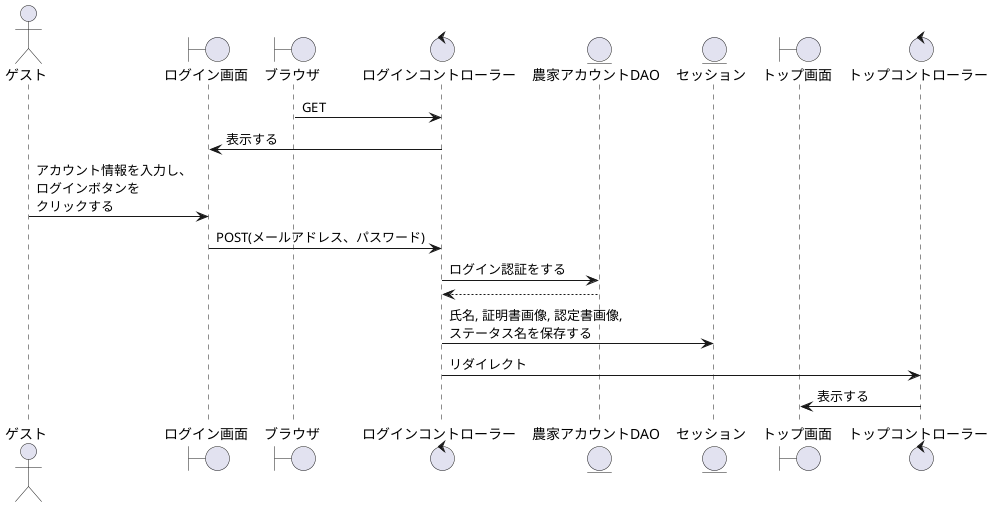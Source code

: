 @startuml ログイン

actor    "ゲスト" as act
boundary "ログイン画面" as Login
boundary "ブラウザ" as brz
control  "ログインコントローラー" as Approval_c
entity   "農家アカウントDAO" as Account
entity   "セッション" as sessyon
boundary "トップ画面" as Top
control  "トップコントローラー" as Completion_c

'-------------------------------------------------------------------------------------------

brz -> Approval_c : GET
Login <- Approval_c : 表示する
act -> Login : アカウント情報を入力し、\nログインボタンを\nクリックする
Login -> Approval_c : POST(メールアドレス、パスワード)
Approval_c -> Account : ログイン認証をする
Approval_c <-- Account
Approval_c -> sessyon : 氏名, 証明書画像, 認定書画像, \nステータス名を保存する
Approval_c -> Completion_c : リダイレクト
Completion_c -> Top : 表示する

@enduml
